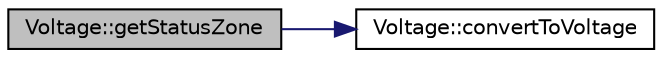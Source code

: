 digraph "Voltage::getStatusZone"
{
  edge [fontname="Helvetica",fontsize="10",labelfontname="Helvetica",labelfontsize="10"];
  node [fontname="Helvetica",fontsize="10",shape=record];
  rankdir="LR";
  Node15 [label="Voltage::getStatusZone",height=0.2,width=0.4,color="black", fillcolor="grey75", style="filled", fontcolor="black"];
  Node15 -> Node16 [color="midnightblue",fontsize="10",style="solid",fontname="Helvetica"];
  Node16 [label="Voltage::convertToVoltage",height=0.2,width=0.4,color="black", fillcolor="white", style="filled",URL="$class_voltage.html#a9f4477e8edb78357823300ab42777c89"];
}
